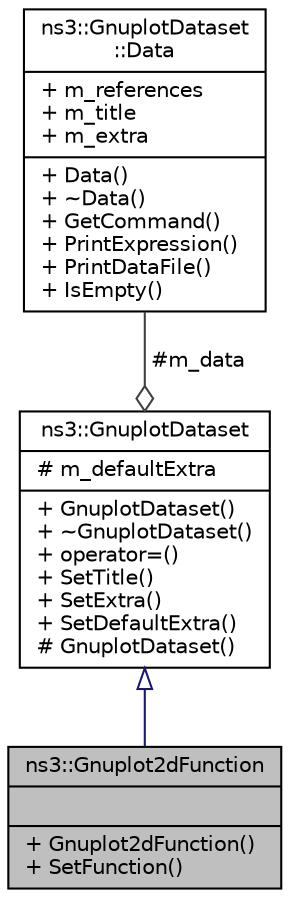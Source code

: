 digraph "ns3::Gnuplot2dFunction"
{
  edge [fontname="Helvetica",fontsize="10",labelfontname="Helvetica",labelfontsize="10"];
  node [fontname="Helvetica",fontsize="10",shape=record];
  Node1 [label="{ns3::Gnuplot2dFunction\n||+ Gnuplot2dFunction()\l+ SetFunction()\l}",height=0.2,width=0.4,color="black", fillcolor="grey75", style="filled", fontcolor="black"];
  Node2 -> Node1 [dir="back",color="midnightblue",fontsize="10",style="solid",arrowtail="onormal"];
  Node2 [label="{ns3::GnuplotDataset\n|# m_defaultExtra\l|+ GnuplotDataset()\l+ ~GnuplotDataset()\l+ operator=()\l+ SetTitle()\l+ SetExtra()\l+ SetDefaultExtra()\l# GnuplotDataset()\l}",height=0.2,width=0.4,color="black", fillcolor="white", style="filled",URL="$df/df6/classns3_1_1GnuplotDataset.html",tooltip="Abstract class to store a plot line to be used by ns3::Gnuplot. "];
  Node3 -> Node2 [color="grey25",fontsize="10",style="solid",label=" #m_data" ,arrowhead="odiamond"];
  Node3 [label="{ns3::GnuplotDataset\l::Data\n|+ m_references\l+ m_title\l+ m_extra\l|+ Data()\l+ ~Data()\l+ GetCommand()\l+ PrintExpression()\l+ PrintDataFile()\l+ IsEmpty()\l}",height=0.2,width=0.4,color="black", fillcolor="white", style="filled",URL="$da/deb/structns3_1_1GnuplotDataset_1_1Data.html"];
}
